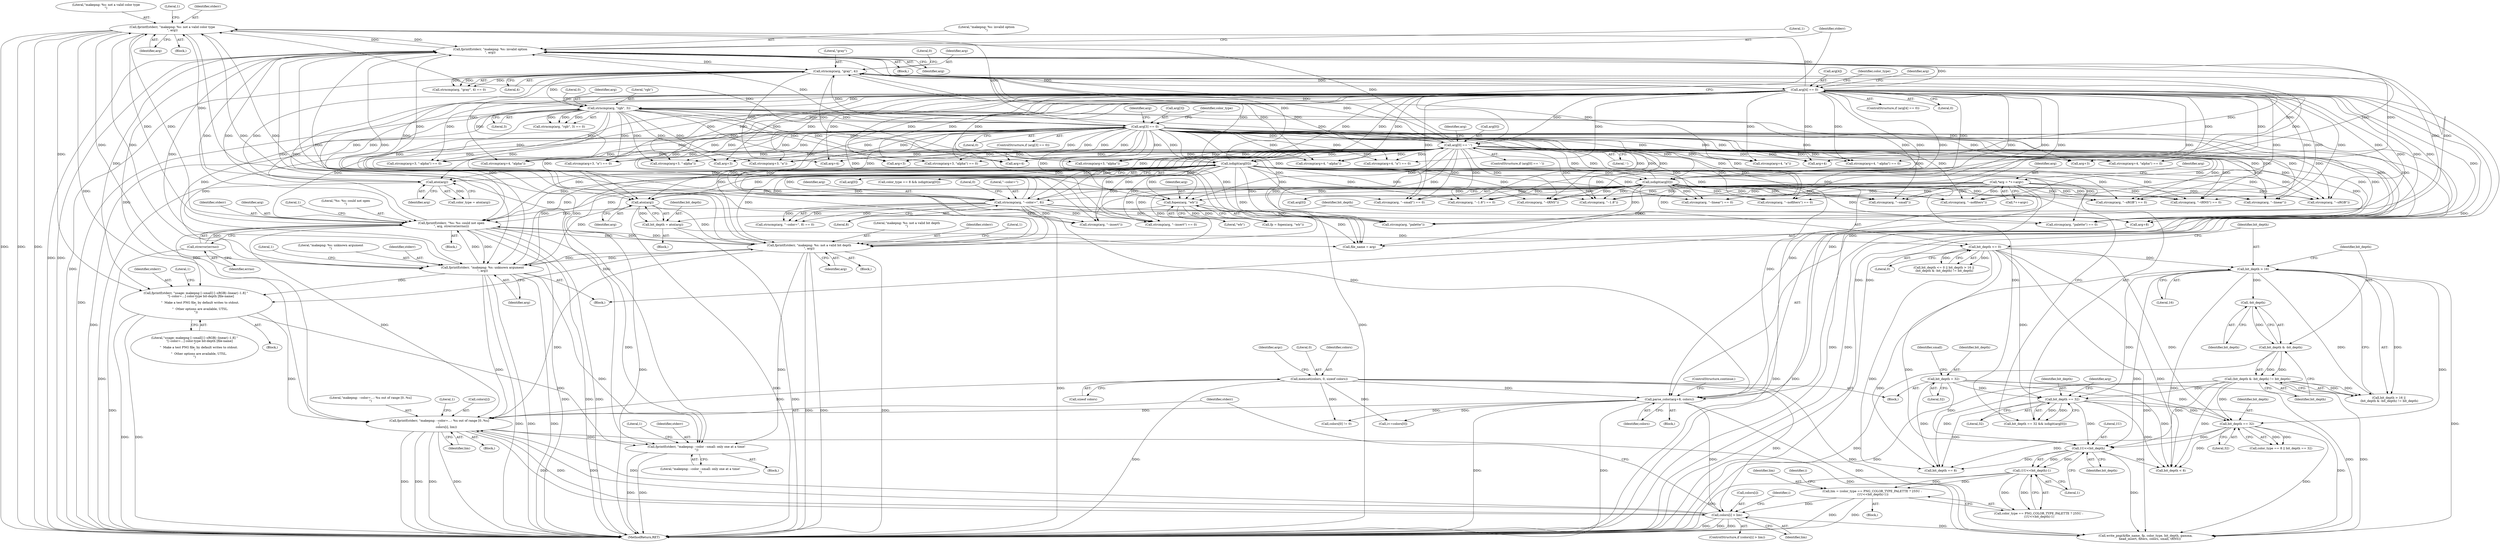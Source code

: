 digraph "0_Android_9d4853418ab2f754c2b63e091c29c5529b8b86ca_18@API" {
"1000602" [label="(Call,fprintf(stderr, \"makepng: --color --small: only one at a time!\n\"))"];
"1000460" [label="(Call,fprintf(stderr, \"makepng: %s: not a valid color type\n\", arg))"];
"1000314" [label="(Call,fprintf(stderr, \"makepng: %s: invalid option\n\", arg))"];
"1000519" [label="(Call,fprintf(stderr, \"%s: %s: could not open\n\", arg, strerror(errno)))"];
"1000497" [label="(Call,fprintf(stderr, \"makepng: %s: not a valid bit depth\n\", arg))"];
"1000531" [label="(Call,fprintf(stderr, \"makepng: %s: unknown argument\n\", arg))"];
"1000308" [label="(Call,arg[0] == '-')"];
"1000247" [label="(Call,strncmp(arg, \"--color=\", 8))"];
"1000389" [label="(Call,arg[3] == 0)"];
"1000382" [label="(Call,strncmp(arg, \"rgb\", 3))"];
"1000340" [label="(Call,arg[4] == 0)"];
"1000333" [label="(Call,strncmp(arg, \"gray\", 4))"];
"1000434" [label="(Call,isdigit(arg[0]))"];
"1000472" [label="(Call,isdigit(arg[0]))"];
"1000174" [label="(Call,*arg = *++argv)"];
"1000479" [label="(Call,atoi(arg))"];
"1000511" [label="(Call,fopen(arg, \"wb\"))"];
"1000523" [label="(Call,strerror(errno))"];
"1000441" [label="(Call,atoi(arg))"];
"1000546" [label="(Call,fprintf(stderr, \"usage: makepng [--small] [--sRGB|--linear|--1.8] \"\n          \"[--color=...] color-type bit-depth [file-name]\n\"\n         \"  Make a test PNG file, by default writes to stdout.\n\"\n         \"  Other options are available, UTSL.\n\"))"];
"1000584" [label="(Call,fprintf(stderr, \"makepng: --color=...: %u out of range [0..%u]\n\",\n               colors[i], lim))"];
"1000578" [label="(Call,colors[i] > lim)"];
"1000253" [label="(Call,parse_color(arg+8, colors))"];
"1000162" [label="(Call,memset(colors, 0, sizeof colors))"];
"1000553" [label="(Call,lim = (color_type == PNG_COLOR_TYPE_PALETTE ? 255U :\n (1U<<bit_depth)-1))"];
"1000560" [label="(Call,(1U<<bit_depth)-1)"];
"1000561" [label="(Call,1U<<bit_depth)"];
"1000487" [label="(Call,bit_depth > 16)"];
"1000483" [label="(Call,bit_depth <= 0)"];
"1000477" [label="(Call,bit_depth = atoi(arg))"];
"1000133" [label="(Call,bit_depth = 32)"];
"1000490" [label="(Call,(bit_depth & -bit_depth) != bit_depth)"];
"1000491" [label="(Call,bit_depth & -bit_depth)"];
"1000493" [label="(Call,-bit_depth)"];
"1000542" [label="(Call,bit_depth == 32)"];
"1000469" [label="(Call,bit_depth == 32)"];
"1000369" [label="(Call,strcmp(arg+4, \"-alpha\"))"];
"1000513" [label="(Literal,\"wb\")"];
"1000353" [label="(Call,strcmp(arg+4, \"a\") == 0)"];
"1000202" [label="(Call,strcmp(arg, \"--sRGB\") == 0)"];
"1000538" [label="(Call,color_type == 8 || bit_depth == 32)"];
"1000191" [label="(Call,strcmp(arg, \"--tRNS\") == 0)"];
"1000164" [label="(Literal,0)"];
"1000492" [label="(Identifier,bit_depth)"];
"1000603" [label="(Identifier,stderr)"];
"1000389" [label="(Call,arg[3] == 0)"];
"1000336" [label="(Literal,4)"];
"1000524" [label="(Identifier,errno)"];
"1000354" [label="(Call,strcmp(arg+4, \"a\"))"];
"1000498" [label="(Identifier,stderr)"];
"1000315" [label="(Identifier,stderr)"];
"1000578" [label="(Call,colors[i] > lim)"];
"1000495" [label="(Identifier,bit_depth)"];
"1000417" [label="(Call,strcmp(arg+3, \"-alpha\") == 0)"];
"1000135" [label="(Literal,32)"];
"1000606" [label="(Literal,1)"];
"1000480" [label="(Identifier,arg)"];
"1000478" [label="(Identifier,bit_depth)"];
"1000214" [label="(Call,strcmp(arg, \"--linear\"))"];
"1000265" [label="(Call,strcmp(arg, \"--insert\"))"];
"1000203" [label="(Call,strcmp(arg, \"--sRGB\"))"];
"1000585" [label="(Identifier,stderr)"];
"1000483" [label="(Call,bit_depth <= 0)"];
"1000176" [label="(Call,*++argv)"];
"1000314" [label="(Call,fprintf(stderr, \"makepng: %s: invalid option\n\", arg))"];
"1000308" [label="(Call,arg[0] == '-')"];
"1000386" [label="(Literal,0)"];
"1000335" [label="(Literal,\"gray\")"];
"1000322" [label="(Call,strcmp(arg, \"palette\"))"];
"1000512" [label="(Identifier,arg)"];
"1000339" [label="(ControlStructure,if (arg[4] == 0))"];
"1000587" [label="(Call,colors[i])"];
"1000563" [label="(Identifier,bit_depth)"];
"1000548" [label="(Literal,\"usage: makepng [--small] [--sRGB|--linear|--1.8] \"\n          \"[--color=...] color-type bit-depth [file-name]\n\"\n         \"  Make a test PNG file, by default writes to stdout.\n\"\n         \"  Other options are available, UTSL.\n\")"];
"1000236" [label="(Call,strcmp(arg, \"--nofilters\"))"];
"1000312" [label="(Literal,'-')"];
"1000252" [label="(Block,)"];
"1000473" [label="(Call,arg[0])"];
"1000460" [label="(Call,fprintf(stderr, \"makepng: %s: not a valid color type\n\", arg))"];
"1000341" [label="(Call,arg[4])"];
"1000534" [label="(Identifier,arg)"];
"1000487" [label="(Call,bit_depth > 16)"];
"1000553" [label="(Call,lim = (color_type == PNG_COLOR_TYPE_PALETTE ? 255U :\n (1U<<bit_depth)-1))"];
"1000596" [label="(Call,colors[0] != 0)"];
"1000536" [label="(Literal,1)"];
"1000307" [label="(ControlStructure,if (arg[0] == '-'))"];
"1000494" [label="(Identifier,bit_depth)"];
"1000404" [label="(Call,arg+3)"];
"1000462" [label="(Literal,\"makepng: %s: not a valid color type\n\")"];
"1000518" [label="(Block,)"];
"1000511" [label="(Call,fopen(arg, \"wb\"))"];
"1000533" [label="(Literal,\"makepng: %s: unknown argument\n\")"];
"1000441" [label="(Call,atoi(arg))"];
"1000419" [label="(Call,arg+3)"];
"1000390" [label="(Call,arg[3])"];
"1000579" [label="(Call,colors[i])"];
"1000493" [label="(Call,-bit_depth)"];
"1000337" [label="(Literal,0)"];
"1000547" [label="(Identifier,stderr)"];
"1000545" [label="(Block,)"];
"1000383" [label="(Identifier,arg)"];
"1000258" [label="(ControlStructure,continue;)"];
"1000182" [label="(Identifier,arg)"];
"1000384" [label="(Literal,\"rgb\")"];
"1000224" [label="(Call,strcmp(arg, \"--1.8\") == 0)"];
"1000119" [label="(Block,)"];
"1000410" [label="(Call,strcmp(arg+3, \"alpha\") == 0)"];
"1000180" [label="(Call,strcmp(arg, \"--small\") == 0)"];
"1000334" [label="(Identifier,arg)"];
"1000316" [label="(Literal,\"makepng: %s: invalid option\n\")"];
"1000564" [label="(Literal,1)"];
"1000165" [label="(Call,sizeof colors)"];
"1000192" [label="(Call,strcmp(arg, \"--tRNS\"))"];
"1000435" [label="(Call,arg[0])"];
"1000562" [label="(Literal,1U)"];
"1000393" [label="(Literal,0)"];
"1000430" [label="(Call,color_type == 8 && isdigit(arg[0]))"];
"1000543" [label="(Identifier,bit_depth)"];
"1000470" [label="(Identifier,bit_depth)"];
"1000590" [label="(Identifier,lim)"];
"1000162" [label="(Call,memset(colors, 0, sizeof colors))"];
"1000471" [label="(Literal,32)"];
"1000225" [label="(Call,strcmp(arg, \"--1.8\"))"];
"1000412" [label="(Call,arg+3)"];
"1000485" [label="(Literal,0)"];
"1000586" [label="(Literal,\"makepng: --color=...: %u out of range [0..%u]\n\")"];
"1000344" [label="(Literal,0)"];
"1000253" [label="(Call,parse_color(arg+8, colors))"];
"1000257" [label="(Identifier,colors)"];
"1000175" [label="(Identifier,arg)"];
"1000388" [label="(ControlStructure,if (arg[3] == 0))"];
"1000442" [label="(Identifier,arg)"];
"1000708" [label="(Call,write_png(&file_name, fp, color_type, bit_depth, gamma,\n         head_insert, filters, colors, small, tRNS))"];
"1000347" [label="(Identifier,color_type)"];
"1000381" [label="(Call,strncmp(arg, \"rgb\", 3) == 0)"];
"1000554" [label="(Identifier,lim)"];
"1000248" [label="(Identifier,arg)"];
"1000396" [label="(Identifier,color_type)"];
"1000521" [label="(Literal,\"%s: %s: could not open\n\")"];
"1000551" [label="(Block,)"];
"1000527" [label="(Call,file_name = arg)"];
"1000370" [label="(Call,arg+4)"];
"1000601" [label="(Block,)"];
"1000584" [label="(Call,fprintf(stderr, \"makepng: --color=...: %u out of range [0..%u]\n\",\n               colors[i], lim))"];
"1000251" [label="(Literal,0)"];
"1000523" [label="(Call,strerror(errno))"];
"1000602" [label="(Call,fprintf(stderr, \"makepng: --color --small: only one at a time!\n\"))"];
"1000568" [label="(Identifier,i)"];
"1000476" [label="(Block,)"];
"1000411" [label="(Call,strcmp(arg+3, \"alpha\"))"];
"1000313" [label="(Block,)"];
"1000583" [label="(Block,)"];
"1000486" [label="(Call,bit_depth > 16 ||\n (bit_depth & -bit_depth) != bit_depth)"];
"1000134" [label="(Identifier,bit_depth)"];
"1000502" [label="(Literal,1)"];
"1000368" [label="(Call,strcmp(arg+4, \"-alpha\") == 0)"];
"1000497" [label="(Call,fprintf(stderr, \"makepng: %s: not a valid bit depth\n\", arg))"];
"1000323" [label="(Identifier,arg)"];
"1000520" [label="(Identifier,stderr)"];
"1000249" [label="(Literal,\"--color=\")"];
"1000174" [label="(Call,*arg = *++argv)"];
"1000522" [label="(Identifier,arg)"];
"1000250" [label="(Literal,8)"];
"1000577" [label="(ControlStructure,if (colors[i] > lim))"];
"1000247" [label="(Call,strncmp(arg, \"--color=\", 8))"];
"1000403" [label="(Call,strcmp(arg+3, \"a\"))"];
"1000542" [label="(Call,bit_depth == 32)"];
"1000361" [label="(Call,strcmp(arg+4, \"alpha\") == 0)"];
"1000604" [label="(Literal,\"makepng: --color --small: only one at a time!\n\")"];
"1000246" [label="(Call,strncmp(arg, \"--color=\", 8) == 0)"];
"1000622" [label="(Call,bit_depth < 8)"];
"1000555" [label="(Call,color_type == PNG_COLOR_TYPE_PALETTE ? 255U :\n (1U<<bit_depth)-1)"];
"1000385" [label="(Literal,3)"];
"1000463" [label="(Identifier,arg)"];
"1000434" [label="(Call,isdigit(arg[0]))"];
"1000235" [label="(Call,strcmp(arg, \"--nofilters\") == 0)"];
"1000561" [label="(Call,1U<<bit_depth)"];
"1000459" [label="(Block,)"];
"1000321" [label="(Call,strcmp(arg, \"palette\") == 0)"];
"1000333" [label="(Call,strncmp(arg, \"gray\", 4))"];
"1000402" [label="(Call,strcmp(arg+3, \"a\") == 0)"];
"1000309" [label="(Call,arg[0])"];
"1000544" [label="(Literal,32)"];
"1000319" [label="(Literal,1)"];
"1000570" [label="(Call,i<=colors[0])"];
"1000468" [label="(Call,bit_depth == 32 && isdigit(arg[0]))"];
"1000484" [label="(Identifier,bit_depth)"];
"1000418" [label="(Call,strcmp(arg+3, \"-alpha\"))"];
"1000363" [label="(Call,arg+4)"];
"1000732" [label="(MethodReturn,RET)"];
"1000472" [label="(Call,isdigit(arg[0]))"];
"1000531" [label="(Call,fprintf(stderr, \"makepng: %s: unknown argument\n\", arg))"];
"1000519" [label="(Call,fprintf(stderr, \"%s: %s: could not open\n\", arg, strerror(errno)))"];
"1000550" [label="(Literal,1)"];
"1000163" [label="(Identifier,colors)"];
"1000491" [label="(Call,bit_depth & -bit_depth)"];
"1000317" [label="(Identifier,arg)"];
"1000532" [label="(Identifier,stderr)"];
"1000560" [label="(Call,(1U<<bit_depth)-1)"];
"1000592" [label="(Literal,1)"];
"1000170" [label="(Identifier,argc)"];
"1000133" [label="(Call,bit_depth = 32)"];
"1000474" [label="(Identifier,arg)"];
"1000500" [label="(Identifier,arg)"];
"1000382" [label="(Call,strncmp(arg, \"rgb\", 3))"];
"1000340" [label="(Call,arg[4] == 0)"];
"1000582" [label="(Identifier,lim)"];
"1000465" [label="(Literal,1)"];
"1000254" [label="(Call,arg+8)"];
"1000362" [label="(Call,strcmp(arg+4, \"alpha\"))"];
"1000355" [label="(Call,arg+4)"];
"1000490" [label="(Call,(bit_depth & -bit_depth) != bit_depth)"];
"1000509" [label="(Call,fp = fopen(arg, \"wb\"))"];
"1000213" [label="(Call,strcmp(arg, \"--linear\") == 0)"];
"1000181" [label="(Call,strcmp(arg, \"--small\"))"];
"1000332" [label="(Call,strncmp(arg, \"gray\", 4) == 0)"];
"1000439" [label="(Call,color_type = atoi(arg))"];
"1000489" [label="(Literal,16)"];
"1000461" [label="(Identifier,stderr)"];
"1000482" [label="(Call,bit_depth <= 0 || bit_depth > 16 ||\n (bit_depth & -bit_depth) != bit_depth)"];
"1000264" [label="(Call,strcmp(arg, \"--insert\") == 0)"];
"1000405" [label="(Identifier,arg)"];
"1000546" [label="(Call,fprintf(stderr, \"usage: makepng [--small] [--sRGB|--linear|--1.8] \"\n          \"[--color=...] color-type bit-depth [file-name]\n\"\n         \"  Make a test PNG file, by default writes to stdout.\n\"\n         \"  Other options are available, UTSL.\n\"))"];
"1000138" [label="(Identifier,small)"];
"1000576" [label="(Identifier,i)"];
"1000499" [label="(Literal,\"makepng: %s: not a valid bit depth\n\")"];
"1000479" [label="(Call,atoi(arg))"];
"1000469" [label="(Call,bit_depth == 32)"];
"1000635" [label="(Call,bit_depth == 8)"];
"1000477" [label="(Call,bit_depth = atoi(arg))"];
"1000496" [label="(Block,)"];
"1000526" [label="(Literal,1)"];
"1000488" [label="(Identifier,bit_depth)"];
"1000356" [label="(Identifier,arg)"];
"1000172" [label="(Block,)"];
"1000602" -> "1000601"  [label="AST: "];
"1000602" -> "1000604"  [label="CFG: "];
"1000603" -> "1000602"  [label="AST: "];
"1000604" -> "1000602"  [label="AST: "];
"1000606" -> "1000602"  [label="CFG: "];
"1000602" -> "1000732"  [label="DDG: "];
"1000602" -> "1000732"  [label="DDG: "];
"1000460" -> "1000602"  [label="DDG: "];
"1000314" -> "1000602"  [label="DDG: "];
"1000519" -> "1000602"  [label="DDG: "];
"1000497" -> "1000602"  [label="DDG: "];
"1000546" -> "1000602"  [label="DDG: "];
"1000531" -> "1000602"  [label="DDG: "];
"1000584" -> "1000602"  [label="DDG: "];
"1000460" -> "1000459"  [label="AST: "];
"1000460" -> "1000463"  [label="CFG: "];
"1000461" -> "1000460"  [label="AST: "];
"1000462" -> "1000460"  [label="AST: "];
"1000463" -> "1000460"  [label="AST: "];
"1000465" -> "1000460"  [label="CFG: "];
"1000460" -> "1000732"  [label="DDG: "];
"1000460" -> "1000732"  [label="DDG: "];
"1000460" -> "1000732"  [label="DDG: "];
"1000460" -> "1000314"  [label="DDG: "];
"1000314" -> "1000460"  [label="DDG: "];
"1000519" -> "1000460"  [label="DDG: "];
"1000497" -> "1000460"  [label="DDG: "];
"1000531" -> "1000460"  [label="DDG: "];
"1000434" -> "1000460"  [label="DDG: "];
"1000389" -> "1000460"  [label="DDG: "];
"1000340" -> "1000460"  [label="DDG: "];
"1000308" -> "1000460"  [label="DDG: "];
"1000441" -> "1000460"  [label="DDG: "];
"1000460" -> "1000497"  [label="DDG: "];
"1000460" -> "1000519"  [label="DDG: "];
"1000460" -> "1000531"  [label="DDG: "];
"1000460" -> "1000546"  [label="DDG: "];
"1000460" -> "1000584"  [label="DDG: "];
"1000314" -> "1000313"  [label="AST: "];
"1000314" -> "1000317"  [label="CFG: "];
"1000315" -> "1000314"  [label="AST: "];
"1000316" -> "1000314"  [label="AST: "];
"1000317" -> "1000314"  [label="AST: "];
"1000319" -> "1000314"  [label="CFG: "];
"1000314" -> "1000732"  [label="DDG: "];
"1000314" -> "1000732"  [label="DDG: "];
"1000519" -> "1000314"  [label="DDG: "];
"1000497" -> "1000314"  [label="DDG: "];
"1000531" -> "1000314"  [label="DDG: "];
"1000247" -> "1000314"  [label="DDG: "];
"1000308" -> "1000314"  [label="DDG: "];
"1000389" -> "1000314"  [label="DDG: "];
"1000340" -> "1000314"  [label="DDG: "];
"1000434" -> "1000314"  [label="DDG: "];
"1000472" -> "1000314"  [label="DDG: "];
"1000314" -> "1000321"  [label="DDG: "];
"1000314" -> "1000322"  [label="DDG: "];
"1000314" -> "1000333"  [label="DDG: "];
"1000314" -> "1000497"  [label="DDG: "];
"1000314" -> "1000519"  [label="DDG: "];
"1000314" -> "1000531"  [label="DDG: "];
"1000314" -> "1000546"  [label="DDG: "];
"1000314" -> "1000584"  [label="DDG: "];
"1000519" -> "1000518"  [label="AST: "];
"1000519" -> "1000523"  [label="CFG: "];
"1000520" -> "1000519"  [label="AST: "];
"1000521" -> "1000519"  [label="AST: "];
"1000522" -> "1000519"  [label="AST: "];
"1000523" -> "1000519"  [label="AST: "];
"1000526" -> "1000519"  [label="CFG: "];
"1000519" -> "1000732"  [label="DDG: "];
"1000519" -> "1000732"  [label="DDG: "];
"1000519" -> "1000732"  [label="DDG: "];
"1000519" -> "1000497"  [label="DDG: "];
"1000497" -> "1000519"  [label="DDG: "];
"1000531" -> "1000519"  [label="DDG: "];
"1000308" -> "1000519"  [label="DDG: "];
"1000389" -> "1000519"  [label="DDG: "];
"1000511" -> "1000519"  [label="DDG: "];
"1000340" -> "1000519"  [label="DDG: "];
"1000434" -> "1000519"  [label="DDG: "];
"1000472" -> "1000519"  [label="DDG: "];
"1000523" -> "1000519"  [label="DDG: "];
"1000519" -> "1000527"  [label="DDG: "];
"1000519" -> "1000531"  [label="DDG: "];
"1000519" -> "1000546"  [label="DDG: "];
"1000519" -> "1000584"  [label="DDG: "];
"1000497" -> "1000496"  [label="AST: "];
"1000497" -> "1000500"  [label="CFG: "];
"1000498" -> "1000497"  [label="AST: "];
"1000499" -> "1000497"  [label="AST: "];
"1000500" -> "1000497"  [label="AST: "];
"1000502" -> "1000497"  [label="CFG: "];
"1000497" -> "1000732"  [label="DDG: "];
"1000497" -> "1000732"  [label="DDG: "];
"1000497" -> "1000732"  [label="DDG: "];
"1000531" -> "1000497"  [label="DDG: "];
"1000308" -> "1000497"  [label="DDG: "];
"1000479" -> "1000497"  [label="DDG: "];
"1000389" -> "1000497"  [label="DDG: "];
"1000340" -> "1000497"  [label="DDG: "];
"1000434" -> "1000497"  [label="DDG: "];
"1000472" -> "1000497"  [label="DDG: "];
"1000497" -> "1000531"  [label="DDG: "];
"1000497" -> "1000546"  [label="DDG: "];
"1000497" -> "1000584"  [label="DDG: "];
"1000531" -> "1000172"  [label="AST: "];
"1000531" -> "1000534"  [label="CFG: "];
"1000532" -> "1000531"  [label="AST: "];
"1000533" -> "1000531"  [label="AST: "];
"1000534" -> "1000531"  [label="AST: "];
"1000536" -> "1000531"  [label="CFG: "];
"1000531" -> "1000732"  [label="DDG: "];
"1000531" -> "1000732"  [label="DDG: "];
"1000531" -> "1000732"  [label="DDG: "];
"1000308" -> "1000531"  [label="DDG: "];
"1000389" -> "1000531"  [label="DDG: "];
"1000340" -> "1000531"  [label="DDG: "];
"1000382" -> "1000531"  [label="DDG: "];
"1000434" -> "1000531"  [label="DDG: "];
"1000472" -> "1000531"  [label="DDG: "];
"1000531" -> "1000546"  [label="DDG: "];
"1000531" -> "1000584"  [label="DDG: "];
"1000308" -> "1000307"  [label="AST: "];
"1000308" -> "1000312"  [label="CFG: "];
"1000309" -> "1000308"  [label="AST: "];
"1000312" -> "1000308"  [label="AST: "];
"1000315" -> "1000308"  [label="CFG: "];
"1000323" -> "1000308"  [label="CFG: "];
"1000308" -> "1000732"  [label="DDG: "];
"1000308" -> "1000732"  [label="DDG: "];
"1000308" -> "1000180"  [label="DDG: "];
"1000308" -> "1000181"  [label="DDG: "];
"1000308" -> "1000191"  [label="DDG: "];
"1000308" -> "1000192"  [label="DDG: "];
"1000308" -> "1000202"  [label="DDG: "];
"1000308" -> "1000203"  [label="DDG: "];
"1000308" -> "1000213"  [label="DDG: "];
"1000308" -> "1000214"  [label="DDG: "];
"1000308" -> "1000224"  [label="DDG: "];
"1000308" -> "1000225"  [label="DDG: "];
"1000308" -> "1000235"  [label="DDG: "];
"1000308" -> "1000236"  [label="DDG: "];
"1000308" -> "1000247"  [label="DDG: "];
"1000308" -> "1000253"  [label="DDG: "];
"1000308" -> "1000254"  [label="DDG: "];
"1000308" -> "1000264"  [label="DDG: "];
"1000308" -> "1000265"  [label="DDG: "];
"1000247" -> "1000308"  [label="DDG: "];
"1000434" -> "1000308"  [label="DDG: "];
"1000472" -> "1000308"  [label="DDG: "];
"1000389" -> "1000308"  [label="DDG: "];
"1000340" -> "1000308"  [label="DDG: "];
"1000308" -> "1000321"  [label="DDG: "];
"1000308" -> "1000322"  [label="DDG: "];
"1000308" -> "1000333"  [label="DDG: "];
"1000308" -> "1000353"  [label="DDG: "];
"1000308" -> "1000354"  [label="DDG: "];
"1000308" -> "1000355"  [label="DDG: "];
"1000308" -> "1000361"  [label="DDG: "];
"1000308" -> "1000362"  [label="DDG: "];
"1000308" -> "1000363"  [label="DDG: "];
"1000308" -> "1000368"  [label="DDG: "];
"1000308" -> "1000369"  [label="DDG: "];
"1000308" -> "1000370"  [label="DDG: "];
"1000308" -> "1000382"  [label="DDG: "];
"1000308" -> "1000402"  [label="DDG: "];
"1000308" -> "1000403"  [label="DDG: "];
"1000308" -> "1000404"  [label="DDG: "];
"1000308" -> "1000410"  [label="DDG: "];
"1000308" -> "1000411"  [label="DDG: "];
"1000308" -> "1000412"  [label="DDG: "];
"1000308" -> "1000417"  [label="DDG: "];
"1000308" -> "1000418"  [label="DDG: "];
"1000308" -> "1000419"  [label="DDG: "];
"1000308" -> "1000434"  [label="DDG: "];
"1000308" -> "1000441"  [label="DDG: "];
"1000308" -> "1000472"  [label="DDG: "];
"1000308" -> "1000479"  [label="DDG: "];
"1000308" -> "1000511"  [label="DDG: "];
"1000308" -> "1000527"  [label="DDG: "];
"1000247" -> "1000246"  [label="AST: "];
"1000247" -> "1000250"  [label="CFG: "];
"1000248" -> "1000247"  [label="AST: "];
"1000249" -> "1000247"  [label="AST: "];
"1000250" -> "1000247"  [label="AST: "];
"1000251" -> "1000247"  [label="CFG: "];
"1000247" -> "1000732"  [label="DDG: "];
"1000247" -> "1000246"  [label="DDG: "];
"1000247" -> "1000246"  [label="DDG: "];
"1000247" -> "1000246"  [label="DDG: "];
"1000389" -> "1000247"  [label="DDG: "];
"1000340" -> "1000247"  [label="DDG: "];
"1000434" -> "1000247"  [label="DDG: "];
"1000472" -> "1000247"  [label="DDG: "];
"1000174" -> "1000247"  [label="DDG: "];
"1000247" -> "1000253"  [label="DDG: "];
"1000247" -> "1000254"  [label="DDG: "];
"1000247" -> "1000264"  [label="DDG: "];
"1000247" -> "1000265"  [label="DDG: "];
"1000247" -> "1000321"  [label="DDG: "];
"1000247" -> "1000322"  [label="DDG: "];
"1000247" -> "1000333"  [label="DDG: "];
"1000389" -> "1000388"  [label="AST: "];
"1000389" -> "1000393"  [label="CFG: "];
"1000390" -> "1000389"  [label="AST: "];
"1000393" -> "1000389"  [label="AST: "];
"1000396" -> "1000389"  [label="CFG: "];
"1000405" -> "1000389"  [label="CFG: "];
"1000389" -> "1000732"  [label="DDG: "];
"1000389" -> "1000732"  [label="DDG: "];
"1000389" -> "1000180"  [label="DDG: "];
"1000389" -> "1000181"  [label="DDG: "];
"1000389" -> "1000191"  [label="DDG: "];
"1000389" -> "1000192"  [label="DDG: "];
"1000389" -> "1000202"  [label="DDG: "];
"1000389" -> "1000203"  [label="DDG: "];
"1000389" -> "1000213"  [label="DDG: "];
"1000389" -> "1000214"  [label="DDG: "];
"1000389" -> "1000224"  [label="DDG: "];
"1000389" -> "1000225"  [label="DDG: "];
"1000389" -> "1000235"  [label="DDG: "];
"1000389" -> "1000236"  [label="DDG: "];
"1000389" -> "1000253"  [label="DDG: "];
"1000389" -> "1000254"  [label="DDG: "];
"1000389" -> "1000264"  [label="DDG: "];
"1000389" -> "1000265"  [label="DDG: "];
"1000389" -> "1000321"  [label="DDG: "];
"1000389" -> "1000322"  [label="DDG: "];
"1000389" -> "1000333"  [label="DDG: "];
"1000389" -> "1000353"  [label="DDG: "];
"1000389" -> "1000354"  [label="DDG: "];
"1000389" -> "1000355"  [label="DDG: "];
"1000389" -> "1000361"  [label="DDG: "];
"1000389" -> "1000362"  [label="DDG: "];
"1000389" -> "1000363"  [label="DDG: "];
"1000389" -> "1000368"  [label="DDG: "];
"1000389" -> "1000369"  [label="DDG: "];
"1000389" -> "1000370"  [label="DDG: "];
"1000389" -> "1000382"  [label="DDG: "];
"1000382" -> "1000389"  [label="DDG: "];
"1000389" -> "1000402"  [label="DDG: "];
"1000389" -> "1000403"  [label="DDG: "];
"1000389" -> "1000404"  [label="DDG: "];
"1000389" -> "1000410"  [label="DDG: "];
"1000389" -> "1000411"  [label="DDG: "];
"1000389" -> "1000412"  [label="DDG: "];
"1000389" -> "1000417"  [label="DDG: "];
"1000389" -> "1000418"  [label="DDG: "];
"1000389" -> "1000419"  [label="DDG: "];
"1000389" -> "1000434"  [label="DDG: "];
"1000389" -> "1000441"  [label="DDG: "];
"1000389" -> "1000472"  [label="DDG: "];
"1000389" -> "1000479"  [label="DDG: "];
"1000389" -> "1000511"  [label="DDG: "];
"1000389" -> "1000527"  [label="DDG: "];
"1000382" -> "1000381"  [label="AST: "];
"1000382" -> "1000385"  [label="CFG: "];
"1000383" -> "1000382"  [label="AST: "];
"1000384" -> "1000382"  [label="AST: "];
"1000385" -> "1000382"  [label="AST: "];
"1000386" -> "1000382"  [label="CFG: "];
"1000382" -> "1000732"  [label="DDG: "];
"1000382" -> "1000381"  [label="DDG: "];
"1000382" -> "1000381"  [label="DDG: "];
"1000382" -> "1000381"  [label="DDG: "];
"1000340" -> "1000382"  [label="DDG: "];
"1000333" -> "1000382"  [label="DDG: "];
"1000382" -> "1000402"  [label="DDG: "];
"1000382" -> "1000403"  [label="DDG: "];
"1000382" -> "1000404"  [label="DDG: "];
"1000382" -> "1000410"  [label="DDG: "];
"1000382" -> "1000411"  [label="DDG: "];
"1000382" -> "1000412"  [label="DDG: "];
"1000382" -> "1000417"  [label="DDG: "];
"1000382" -> "1000418"  [label="DDG: "];
"1000382" -> "1000419"  [label="DDG: "];
"1000382" -> "1000434"  [label="DDG: "];
"1000382" -> "1000441"  [label="DDG: "];
"1000382" -> "1000472"  [label="DDG: "];
"1000382" -> "1000479"  [label="DDG: "];
"1000382" -> "1000511"  [label="DDG: "];
"1000340" -> "1000339"  [label="AST: "];
"1000340" -> "1000344"  [label="CFG: "];
"1000341" -> "1000340"  [label="AST: "];
"1000344" -> "1000340"  [label="AST: "];
"1000347" -> "1000340"  [label="CFG: "];
"1000356" -> "1000340"  [label="CFG: "];
"1000340" -> "1000732"  [label="DDG: "];
"1000340" -> "1000732"  [label="DDG: "];
"1000340" -> "1000180"  [label="DDG: "];
"1000340" -> "1000181"  [label="DDG: "];
"1000340" -> "1000191"  [label="DDG: "];
"1000340" -> "1000192"  [label="DDG: "];
"1000340" -> "1000202"  [label="DDG: "];
"1000340" -> "1000203"  [label="DDG: "];
"1000340" -> "1000213"  [label="DDG: "];
"1000340" -> "1000214"  [label="DDG: "];
"1000340" -> "1000224"  [label="DDG: "];
"1000340" -> "1000225"  [label="DDG: "];
"1000340" -> "1000235"  [label="DDG: "];
"1000340" -> "1000236"  [label="DDG: "];
"1000340" -> "1000253"  [label="DDG: "];
"1000340" -> "1000254"  [label="DDG: "];
"1000340" -> "1000264"  [label="DDG: "];
"1000340" -> "1000265"  [label="DDG: "];
"1000340" -> "1000321"  [label="DDG: "];
"1000340" -> "1000322"  [label="DDG: "];
"1000340" -> "1000333"  [label="DDG: "];
"1000333" -> "1000340"  [label="DDG: "];
"1000340" -> "1000353"  [label="DDG: "];
"1000340" -> "1000354"  [label="DDG: "];
"1000340" -> "1000355"  [label="DDG: "];
"1000340" -> "1000361"  [label="DDG: "];
"1000340" -> "1000362"  [label="DDG: "];
"1000340" -> "1000363"  [label="DDG: "];
"1000340" -> "1000368"  [label="DDG: "];
"1000340" -> "1000369"  [label="DDG: "];
"1000340" -> "1000370"  [label="DDG: "];
"1000340" -> "1000402"  [label="DDG: "];
"1000340" -> "1000403"  [label="DDG: "];
"1000340" -> "1000404"  [label="DDG: "];
"1000340" -> "1000410"  [label="DDG: "];
"1000340" -> "1000411"  [label="DDG: "];
"1000340" -> "1000412"  [label="DDG: "];
"1000340" -> "1000417"  [label="DDG: "];
"1000340" -> "1000418"  [label="DDG: "];
"1000340" -> "1000419"  [label="DDG: "];
"1000340" -> "1000434"  [label="DDG: "];
"1000340" -> "1000441"  [label="DDG: "];
"1000340" -> "1000472"  [label="DDG: "];
"1000340" -> "1000479"  [label="DDG: "];
"1000340" -> "1000511"  [label="DDG: "];
"1000340" -> "1000527"  [label="DDG: "];
"1000333" -> "1000332"  [label="AST: "];
"1000333" -> "1000336"  [label="CFG: "];
"1000334" -> "1000333"  [label="AST: "];
"1000335" -> "1000333"  [label="AST: "];
"1000336" -> "1000333"  [label="AST: "];
"1000337" -> "1000333"  [label="CFG: "];
"1000333" -> "1000732"  [label="DDG: "];
"1000333" -> "1000332"  [label="DDG: "];
"1000333" -> "1000332"  [label="DDG: "];
"1000333" -> "1000332"  [label="DDG: "];
"1000434" -> "1000333"  [label="DDG: "];
"1000472" -> "1000333"  [label="DDG: "];
"1000333" -> "1000353"  [label="DDG: "];
"1000333" -> "1000354"  [label="DDG: "];
"1000333" -> "1000355"  [label="DDG: "];
"1000333" -> "1000361"  [label="DDG: "];
"1000333" -> "1000362"  [label="DDG: "];
"1000333" -> "1000363"  [label="DDG: "];
"1000333" -> "1000368"  [label="DDG: "];
"1000333" -> "1000369"  [label="DDG: "];
"1000333" -> "1000370"  [label="DDG: "];
"1000434" -> "1000430"  [label="AST: "];
"1000434" -> "1000435"  [label="CFG: "];
"1000435" -> "1000434"  [label="AST: "];
"1000430" -> "1000434"  [label="CFG: "];
"1000434" -> "1000732"  [label="DDG: "];
"1000434" -> "1000180"  [label="DDG: "];
"1000434" -> "1000181"  [label="DDG: "];
"1000434" -> "1000191"  [label="DDG: "];
"1000434" -> "1000192"  [label="DDG: "];
"1000434" -> "1000202"  [label="DDG: "];
"1000434" -> "1000203"  [label="DDG: "];
"1000434" -> "1000213"  [label="DDG: "];
"1000434" -> "1000214"  [label="DDG: "];
"1000434" -> "1000224"  [label="DDG: "];
"1000434" -> "1000225"  [label="DDG: "];
"1000434" -> "1000235"  [label="DDG: "];
"1000434" -> "1000236"  [label="DDG: "];
"1000434" -> "1000253"  [label="DDG: "];
"1000434" -> "1000254"  [label="DDG: "];
"1000434" -> "1000264"  [label="DDG: "];
"1000434" -> "1000265"  [label="DDG: "];
"1000434" -> "1000321"  [label="DDG: "];
"1000434" -> "1000322"  [label="DDG: "];
"1000434" -> "1000430"  [label="DDG: "];
"1000434" -> "1000441"  [label="DDG: "];
"1000434" -> "1000472"  [label="DDG: "];
"1000434" -> "1000479"  [label="DDG: "];
"1000434" -> "1000511"  [label="DDG: "];
"1000434" -> "1000527"  [label="DDG: "];
"1000472" -> "1000468"  [label="AST: "];
"1000472" -> "1000473"  [label="CFG: "];
"1000473" -> "1000472"  [label="AST: "];
"1000468" -> "1000472"  [label="CFG: "];
"1000472" -> "1000732"  [label="DDG: "];
"1000472" -> "1000180"  [label="DDG: "];
"1000472" -> "1000181"  [label="DDG: "];
"1000472" -> "1000191"  [label="DDG: "];
"1000472" -> "1000192"  [label="DDG: "];
"1000472" -> "1000202"  [label="DDG: "];
"1000472" -> "1000203"  [label="DDG: "];
"1000472" -> "1000213"  [label="DDG: "];
"1000472" -> "1000214"  [label="DDG: "];
"1000472" -> "1000224"  [label="DDG: "];
"1000472" -> "1000225"  [label="DDG: "];
"1000472" -> "1000235"  [label="DDG: "];
"1000472" -> "1000236"  [label="DDG: "];
"1000472" -> "1000253"  [label="DDG: "];
"1000472" -> "1000254"  [label="DDG: "];
"1000472" -> "1000264"  [label="DDG: "];
"1000472" -> "1000265"  [label="DDG: "];
"1000472" -> "1000321"  [label="DDG: "];
"1000472" -> "1000322"  [label="DDG: "];
"1000472" -> "1000468"  [label="DDG: "];
"1000472" -> "1000479"  [label="DDG: "];
"1000472" -> "1000511"  [label="DDG: "];
"1000472" -> "1000527"  [label="DDG: "];
"1000174" -> "1000172"  [label="AST: "];
"1000174" -> "1000176"  [label="CFG: "];
"1000175" -> "1000174"  [label="AST: "];
"1000176" -> "1000174"  [label="AST: "];
"1000182" -> "1000174"  [label="CFG: "];
"1000174" -> "1000732"  [label="DDG: "];
"1000174" -> "1000180"  [label="DDG: "];
"1000174" -> "1000181"  [label="DDG: "];
"1000174" -> "1000191"  [label="DDG: "];
"1000174" -> "1000192"  [label="DDG: "];
"1000174" -> "1000202"  [label="DDG: "];
"1000174" -> "1000203"  [label="DDG: "];
"1000174" -> "1000213"  [label="DDG: "];
"1000174" -> "1000214"  [label="DDG: "];
"1000174" -> "1000224"  [label="DDG: "];
"1000174" -> "1000225"  [label="DDG: "];
"1000174" -> "1000235"  [label="DDG: "];
"1000174" -> "1000236"  [label="DDG: "];
"1000479" -> "1000477"  [label="AST: "];
"1000479" -> "1000480"  [label="CFG: "];
"1000480" -> "1000479"  [label="AST: "];
"1000477" -> "1000479"  [label="CFG: "];
"1000479" -> "1000732"  [label="DDG: "];
"1000479" -> "1000477"  [label="DDG: "];
"1000511" -> "1000509"  [label="AST: "];
"1000511" -> "1000513"  [label="CFG: "];
"1000512" -> "1000511"  [label="AST: "];
"1000513" -> "1000511"  [label="AST: "];
"1000509" -> "1000511"  [label="CFG: "];
"1000511" -> "1000509"  [label="DDG: "];
"1000511" -> "1000509"  [label="DDG: "];
"1000511" -> "1000527"  [label="DDG: "];
"1000523" -> "1000524"  [label="CFG: "];
"1000524" -> "1000523"  [label="AST: "];
"1000523" -> "1000732"  [label="DDG: "];
"1000441" -> "1000439"  [label="AST: "];
"1000441" -> "1000442"  [label="CFG: "];
"1000442" -> "1000441"  [label="AST: "];
"1000439" -> "1000441"  [label="CFG: "];
"1000441" -> "1000732"  [label="DDG: "];
"1000441" -> "1000439"  [label="DDG: "];
"1000546" -> "1000545"  [label="AST: "];
"1000546" -> "1000548"  [label="CFG: "];
"1000547" -> "1000546"  [label="AST: "];
"1000548" -> "1000546"  [label="AST: "];
"1000550" -> "1000546"  [label="CFG: "];
"1000546" -> "1000732"  [label="DDG: "];
"1000546" -> "1000732"  [label="DDG: "];
"1000546" -> "1000584"  [label="DDG: "];
"1000584" -> "1000583"  [label="AST: "];
"1000584" -> "1000590"  [label="CFG: "];
"1000585" -> "1000584"  [label="AST: "];
"1000586" -> "1000584"  [label="AST: "];
"1000587" -> "1000584"  [label="AST: "];
"1000590" -> "1000584"  [label="AST: "];
"1000592" -> "1000584"  [label="CFG: "];
"1000584" -> "1000732"  [label="DDG: "];
"1000584" -> "1000732"  [label="DDG: "];
"1000584" -> "1000732"  [label="DDG: "];
"1000584" -> "1000732"  [label="DDG: "];
"1000584" -> "1000578"  [label="DDG: "];
"1000584" -> "1000578"  [label="DDG: "];
"1000578" -> "1000584"  [label="DDG: "];
"1000578" -> "1000584"  [label="DDG: "];
"1000253" -> "1000584"  [label="DDG: "];
"1000162" -> "1000584"  [label="DDG: "];
"1000584" -> "1000708"  [label="DDG: "];
"1000578" -> "1000577"  [label="AST: "];
"1000578" -> "1000582"  [label="CFG: "];
"1000579" -> "1000578"  [label="AST: "];
"1000582" -> "1000578"  [label="AST: "];
"1000585" -> "1000578"  [label="CFG: "];
"1000576" -> "1000578"  [label="CFG: "];
"1000578" -> "1000732"  [label="DDG: "];
"1000578" -> "1000732"  [label="DDG: "];
"1000578" -> "1000732"  [label="DDG: "];
"1000253" -> "1000578"  [label="DDG: "];
"1000162" -> "1000578"  [label="DDG: "];
"1000553" -> "1000578"  [label="DDG: "];
"1000578" -> "1000708"  [label="DDG: "];
"1000253" -> "1000252"  [label="AST: "];
"1000253" -> "1000257"  [label="CFG: "];
"1000254" -> "1000253"  [label="AST: "];
"1000257" -> "1000253"  [label="AST: "];
"1000258" -> "1000253"  [label="CFG: "];
"1000253" -> "1000732"  [label="DDG: "];
"1000253" -> "1000732"  [label="DDG: "];
"1000162" -> "1000253"  [label="DDG: "];
"1000253" -> "1000570"  [label="DDG: "];
"1000253" -> "1000596"  [label="DDG: "];
"1000253" -> "1000708"  [label="DDG: "];
"1000162" -> "1000119"  [label="AST: "];
"1000162" -> "1000165"  [label="CFG: "];
"1000163" -> "1000162"  [label="AST: "];
"1000164" -> "1000162"  [label="AST: "];
"1000165" -> "1000162"  [label="AST: "];
"1000170" -> "1000162"  [label="CFG: "];
"1000162" -> "1000732"  [label="DDG: "];
"1000162" -> "1000570"  [label="DDG: "];
"1000162" -> "1000596"  [label="DDG: "];
"1000162" -> "1000708"  [label="DDG: "];
"1000553" -> "1000551"  [label="AST: "];
"1000553" -> "1000555"  [label="CFG: "];
"1000554" -> "1000553"  [label="AST: "];
"1000555" -> "1000553"  [label="AST: "];
"1000568" -> "1000553"  [label="CFG: "];
"1000553" -> "1000732"  [label="DDG: "];
"1000553" -> "1000732"  [label="DDG: "];
"1000560" -> "1000553"  [label="DDG: "];
"1000560" -> "1000553"  [label="DDG: "];
"1000560" -> "1000555"  [label="AST: "];
"1000560" -> "1000564"  [label="CFG: "];
"1000561" -> "1000560"  [label="AST: "];
"1000564" -> "1000560"  [label="AST: "];
"1000555" -> "1000560"  [label="CFG: "];
"1000560" -> "1000732"  [label="DDG: "];
"1000560" -> "1000555"  [label="DDG: "];
"1000560" -> "1000555"  [label="DDG: "];
"1000561" -> "1000560"  [label="DDG: "];
"1000561" -> "1000560"  [label="DDG: "];
"1000561" -> "1000563"  [label="CFG: "];
"1000562" -> "1000561"  [label="AST: "];
"1000563" -> "1000561"  [label="AST: "];
"1000564" -> "1000561"  [label="CFG: "];
"1000487" -> "1000561"  [label="DDG: "];
"1000133" -> "1000561"  [label="DDG: "];
"1000490" -> "1000561"  [label="DDG: "];
"1000542" -> "1000561"  [label="DDG: "];
"1000469" -> "1000561"  [label="DDG: "];
"1000483" -> "1000561"  [label="DDG: "];
"1000561" -> "1000622"  [label="DDG: "];
"1000561" -> "1000635"  [label="DDG: "];
"1000561" -> "1000708"  [label="DDG: "];
"1000487" -> "1000486"  [label="AST: "];
"1000487" -> "1000489"  [label="CFG: "];
"1000488" -> "1000487"  [label="AST: "];
"1000489" -> "1000487"  [label="AST: "];
"1000492" -> "1000487"  [label="CFG: "];
"1000486" -> "1000487"  [label="CFG: "];
"1000487" -> "1000469"  [label="DDG: "];
"1000487" -> "1000486"  [label="DDG: "];
"1000487" -> "1000486"  [label="DDG: "];
"1000483" -> "1000487"  [label="DDG: "];
"1000487" -> "1000493"  [label="DDG: "];
"1000487" -> "1000542"  [label="DDG: "];
"1000487" -> "1000622"  [label="DDG: "];
"1000487" -> "1000635"  [label="DDG: "];
"1000487" -> "1000708"  [label="DDG: "];
"1000483" -> "1000482"  [label="AST: "];
"1000483" -> "1000485"  [label="CFG: "];
"1000484" -> "1000483"  [label="AST: "];
"1000485" -> "1000483"  [label="AST: "];
"1000488" -> "1000483"  [label="CFG: "];
"1000482" -> "1000483"  [label="CFG: "];
"1000483" -> "1000469"  [label="DDG: "];
"1000483" -> "1000482"  [label="DDG: "];
"1000483" -> "1000482"  [label="DDG: "];
"1000477" -> "1000483"  [label="DDG: "];
"1000483" -> "1000542"  [label="DDG: "];
"1000483" -> "1000622"  [label="DDG: "];
"1000483" -> "1000635"  [label="DDG: "];
"1000483" -> "1000708"  [label="DDG: "];
"1000477" -> "1000476"  [label="AST: "];
"1000478" -> "1000477"  [label="AST: "];
"1000484" -> "1000477"  [label="CFG: "];
"1000477" -> "1000732"  [label="DDG: "];
"1000133" -> "1000119"  [label="AST: "];
"1000133" -> "1000135"  [label="CFG: "];
"1000134" -> "1000133"  [label="AST: "];
"1000135" -> "1000133"  [label="AST: "];
"1000138" -> "1000133"  [label="CFG: "];
"1000133" -> "1000469"  [label="DDG: "];
"1000133" -> "1000542"  [label="DDG: "];
"1000133" -> "1000622"  [label="DDG: "];
"1000133" -> "1000635"  [label="DDG: "];
"1000133" -> "1000708"  [label="DDG: "];
"1000490" -> "1000486"  [label="AST: "];
"1000490" -> "1000495"  [label="CFG: "];
"1000491" -> "1000490"  [label="AST: "];
"1000495" -> "1000490"  [label="AST: "];
"1000486" -> "1000490"  [label="CFG: "];
"1000490" -> "1000732"  [label="DDG: "];
"1000490" -> "1000469"  [label="DDG: "];
"1000490" -> "1000486"  [label="DDG: "];
"1000490" -> "1000486"  [label="DDG: "];
"1000491" -> "1000490"  [label="DDG: "];
"1000491" -> "1000490"  [label="DDG: "];
"1000490" -> "1000542"  [label="DDG: "];
"1000490" -> "1000622"  [label="DDG: "];
"1000490" -> "1000635"  [label="DDG: "];
"1000490" -> "1000708"  [label="DDG: "];
"1000491" -> "1000493"  [label="CFG: "];
"1000492" -> "1000491"  [label="AST: "];
"1000493" -> "1000491"  [label="AST: "];
"1000495" -> "1000491"  [label="CFG: "];
"1000491" -> "1000732"  [label="DDG: "];
"1000493" -> "1000491"  [label="DDG: "];
"1000493" -> "1000494"  [label="CFG: "];
"1000494" -> "1000493"  [label="AST: "];
"1000542" -> "1000538"  [label="AST: "];
"1000542" -> "1000544"  [label="CFG: "];
"1000543" -> "1000542"  [label="AST: "];
"1000544" -> "1000542"  [label="AST: "];
"1000538" -> "1000542"  [label="CFG: "];
"1000542" -> "1000538"  [label="DDG: "];
"1000542" -> "1000538"  [label="DDG: "];
"1000469" -> "1000542"  [label="DDG: "];
"1000542" -> "1000622"  [label="DDG: "];
"1000542" -> "1000635"  [label="DDG: "];
"1000542" -> "1000708"  [label="DDG: "];
"1000469" -> "1000468"  [label="AST: "];
"1000469" -> "1000471"  [label="CFG: "];
"1000470" -> "1000469"  [label="AST: "];
"1000471" -> "1000469"  [label="AST: "];
"1000474" -> "1000469"  [label="CFG: "];
"1000468" -> "1000469"  [label="CFG: "];
"1000469" -> "1000468"  [label="DDG: "];
"1000469" -> "1000468"  [label="DDG: "];
"1000469" -> "1000622"  [label="DDG: "];
"1000469" -> "1000635"  [label="DDG: "];
"1000469" -> "1000708"  [label="DDG: "];
}
